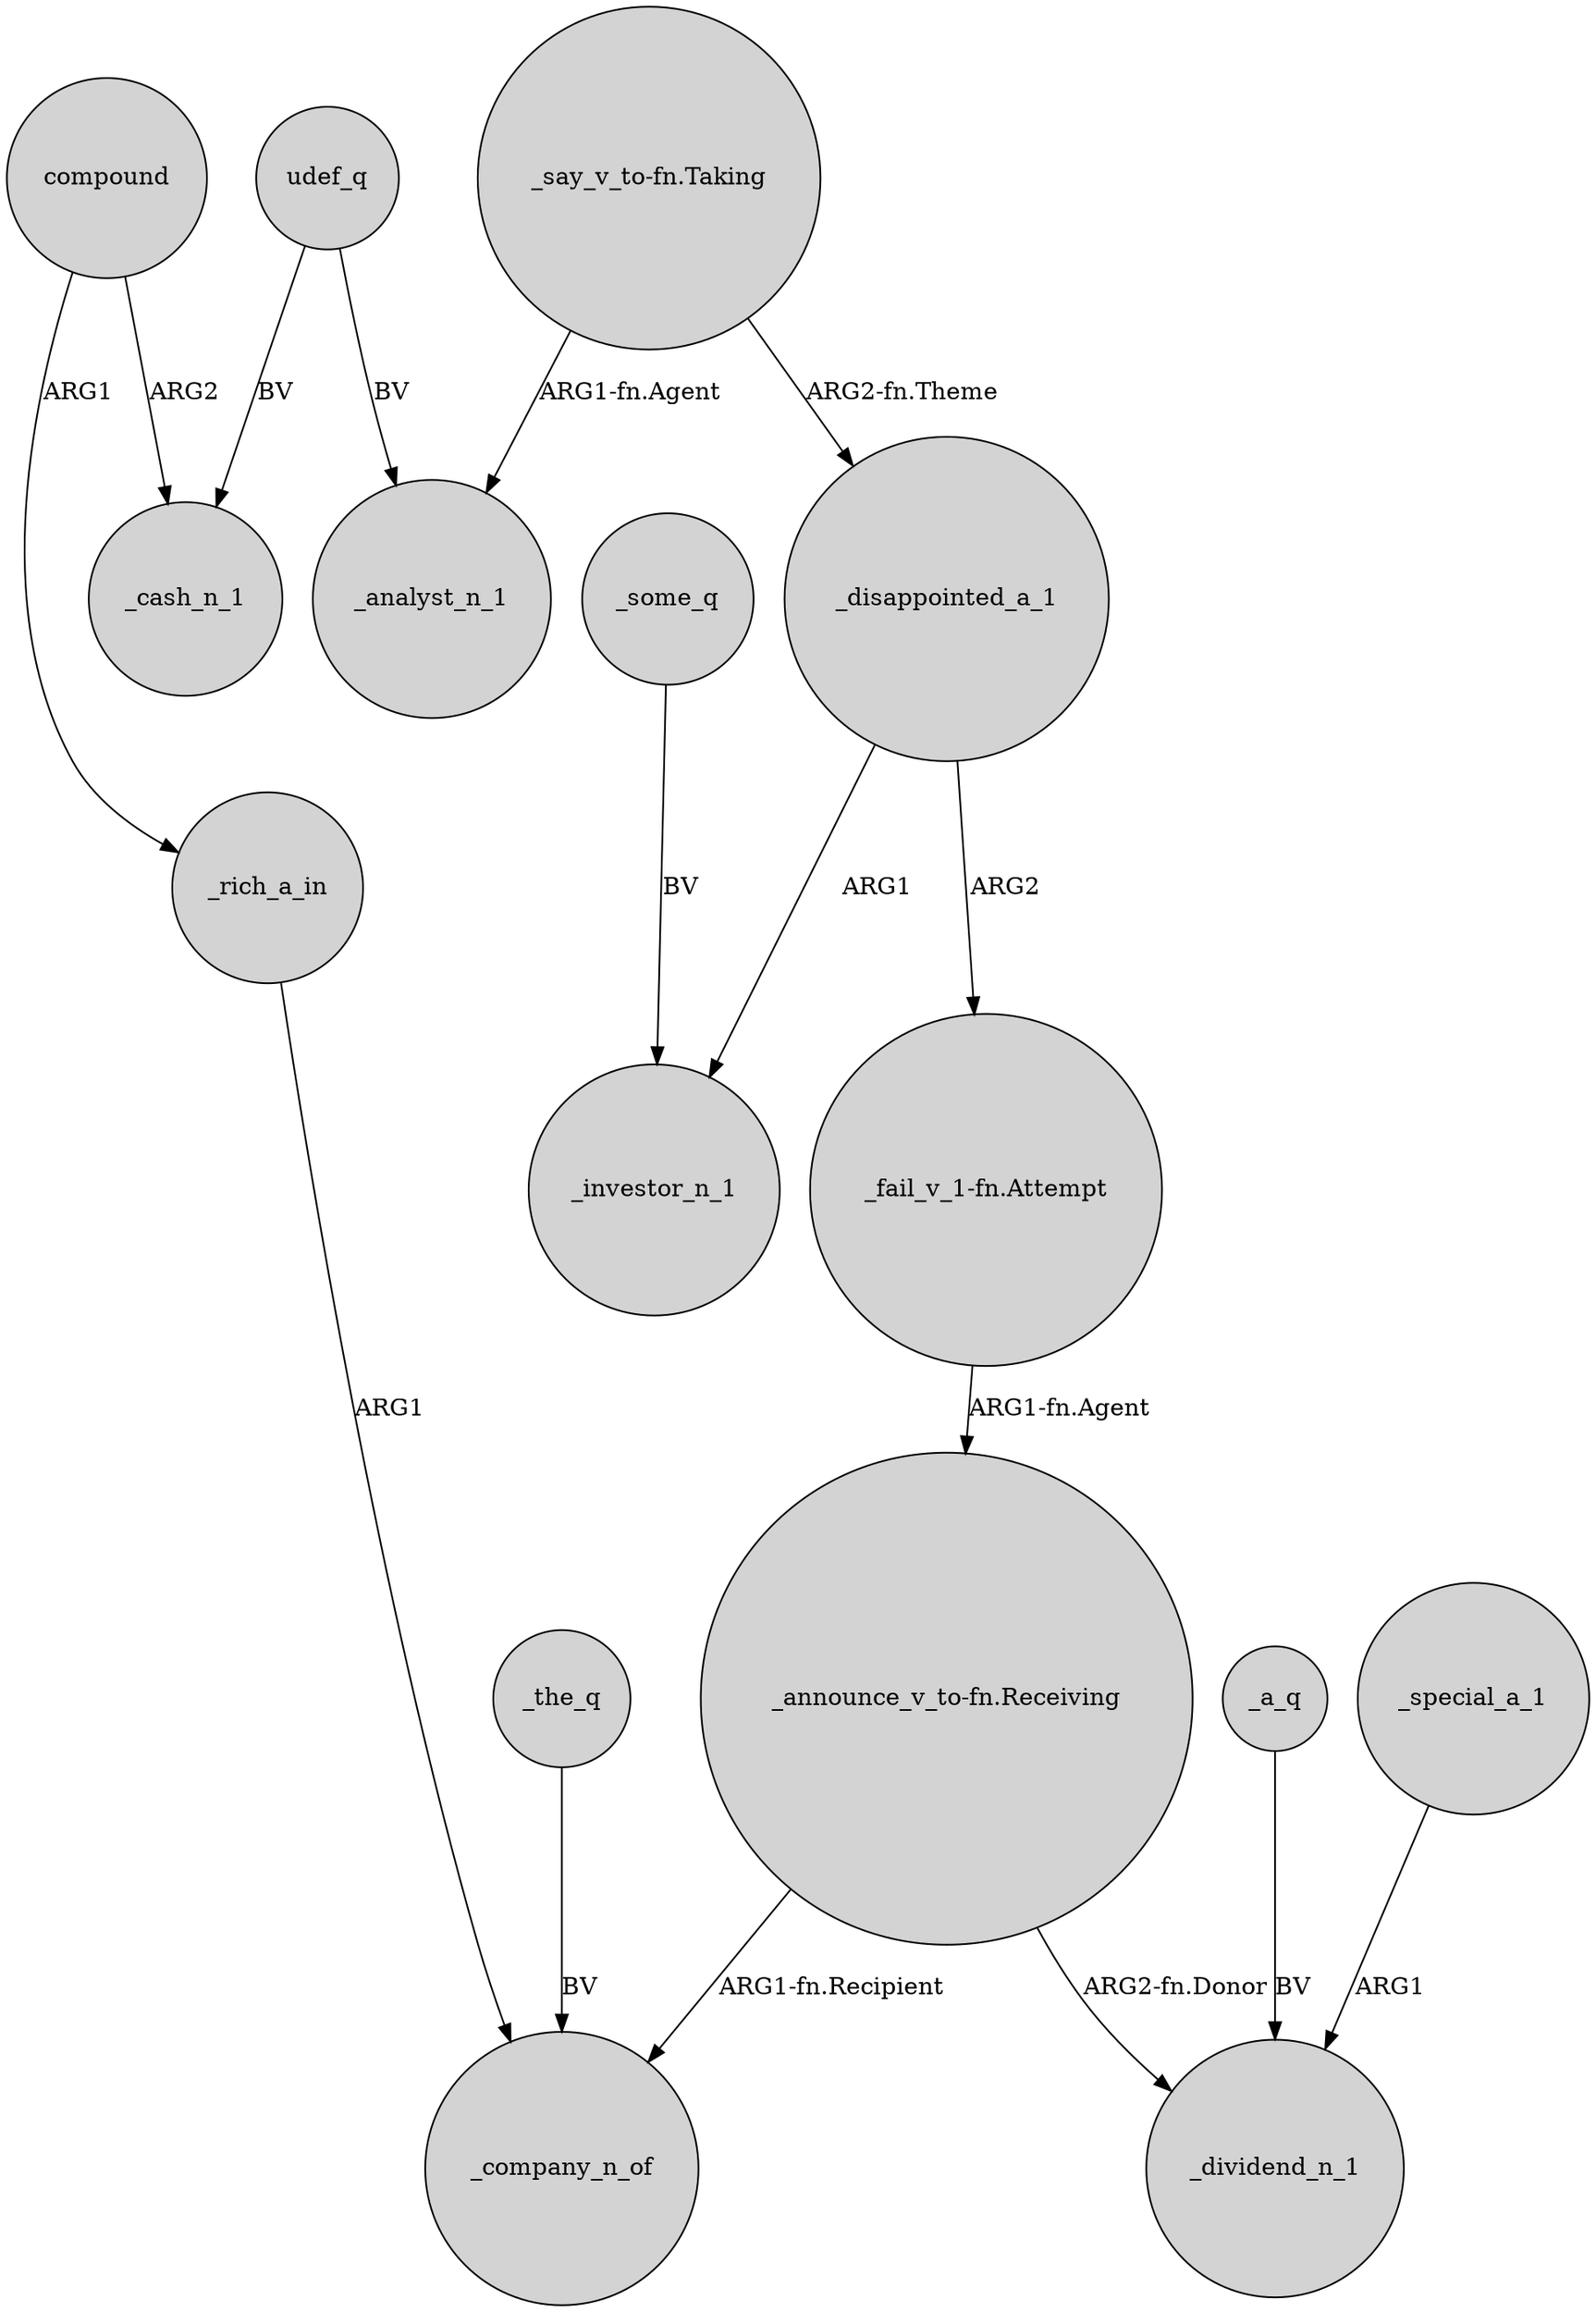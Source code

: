 digraph {
	node [shape=circle style=filled]
	"_say_v_to-fn.Taking" -> _analyst_n_1 [label="ARG1-fn.Agent"]
	udef_q -> _cash_n_1 [label=BV]
	_rich_a_in -> _company_n_of [label=ARG1]
	_a_q -> _dividend_n_1 [label=BV]
	"_announce_v_to-fn.Receiving" -> _company_n_of [label="ARG1-fn.Recipient"]
	_disappointed_a_1 -> _investor_n_1 [label=ARG1]
	compound -> _cash_n_1 [label=ARG2]
	_some_q -> _investor_n_1 [label=BV]
	udef_q -> _analyst_n_1 [label=BV]
	"_fail_v_1-fn.Attempt" -> "_announce_v_to-fn.Receiving" [label="ARG1-fn.Agent"]
	_special_a_1 -> _dividend_n_1 [label=ARG1]
	_the_q -> _company_n_of [label=BV]
	compound -> _rich_a_in [label=ARG1]
	_disappointed_a_1 -> "_fail_v_1-fn.Attempt" [label=ARG2]
	"_say_v_to-fn.Taking" -> _disappointed_a_1 [label="ARG2-fn.Theme"]
	"_announce_v_to-fn.Receiving" -> _dividend_n_1 [label="ARG2-fn.Donor"]
}
